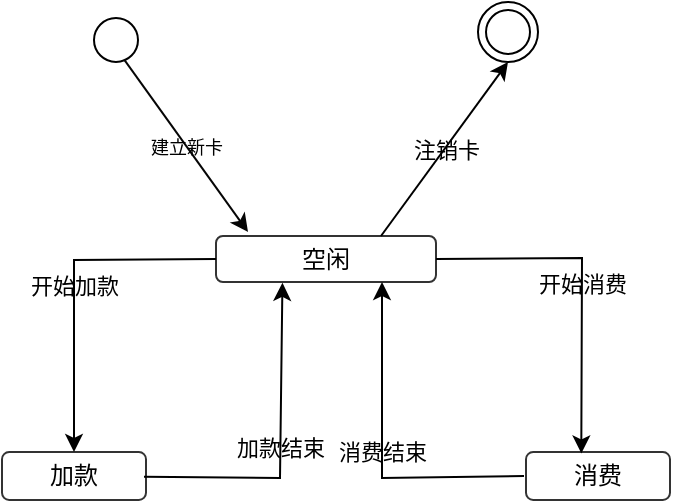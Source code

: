 <mxfile version="21.5.0" type="github">
  <diagram name="第 1 页" id="By2J_ZTg2xk1is92UNs1">
    <mxGraphModel dx="1187" dy="737" grid="0" gridSize="10" guides="1" tooltips="1" connect="1" arrows="1" fold="1" page="1" pageScale="1" pageWidth="827" pageHeight="1169" background="#FFFFFF" math="0" shadow="0">
      <root>
        <mxCell id="0" />
        <mxCell id="1" parent="0" />
        <mxCell id="WHVnq8BzN3QPJyqX11q_-1" value="" style="ellipse;html=1;shape=endState;" vertex="1" parent="1">
          <mxGeometry x="588" y="242" width="30" height="30" as="geometry" />
        </mxCell>
        <mxCell id="WHVnq8BzN3QPJyqX11q_-2" value="" style="ellipse;whiteSpace=wrap;html=1;aspect=fixed;" vertex="1" parent="1">
          <mxGeometry x="396" y="250" width="22" height="22" as="geometry" />
        </mxCell>
        <mxCell id="WHVnq8BzN3QPJyqX11q_-3" value="&lt;font color=&quot;#000000&quot;&gt;空闲&lt;/font&gt;" style="rounded=1;whiteSpace=wrap;html=1;arcSize=15;fillColor=none;strokeColor=#333333;" vertex="1" parent="1">
          <mxGeometry x="457" y="359" width="110" height="23" as="geometry" />
        </mxCell>
        <mxCell id="WHVnq8BzN3QPJyqX11q_-4" value="&lt;font color=&quot;#000000&quot;&gt;加款&lt;/font&gt;" style="rounded=1;whiteSpace=wrap;html=1;arcSize=15;fillColor=none;strokeColor=#333333;" vertex="1" parent="1">
          <mxGeometry x="350" y="467" width="72" height="24" as="geometry" />
        </mxCell>
        <mxCell id="WHVnq8BzN3QPJyqX11q_-5" value="&lt;font color=&quot;#000000&quot;&gt;消费&lt;/font&gt;" style="rounded=1;whiteSpace=wrap;html=1;arcSize=15;fillColor=none;strokeColor=#333333;" vertex="1" parent="1">
          <mxGeometry x="612" y="467" width="72" height="24" as="geometry" />
        </mxCell>
        <mxCell id="WHVnq8BzN3QPJyqX11q_-6" value="" style="endArrow=classic;html=1;rounded=0;exitX=0.682;exitY=0.94;exitDx=0;exitDy=0;exitPerimeter=0;strokeColor=#050505;" edge="1" parent="1" source="WHVnq8BzN3QPJyqX11q_-2">
          <mxGeometry relative="1" as="geometry">
            <mxPoint x="373" y="357" as="sourcePoint" />
            <mxPoint x="473" y="357" as="targetPoint" />
          </mxGeometry>
        </mxCell>
        <mxCell id="WHVnq8BzN3QPJyqX11q_-7" value="&lt;p style=&quot;line-height: 0%; font-size: 9px;&quot;&gt;&lt;font style=&quot;font-size: 9px;&quot;&gt;建立新卡&lt;/font&gt;&lt;/p&gt;" style="edgeLabel;resizable=0;html=1;align=center;verticalAlign=middle;labelBackgroundColor=none;fontColor=#000000;fontSize=6;" connectable="0" vertex="1" parent="WHVnq8BzN3QPJyqX11q_-6">
          <mxGeometry relative="1" as="geometry" />
        </mxCell>
        <mxCell id="WHVnq8BzN3QPJyqX11q_-20" value="" style="endArrow=classic;html=1;rounded=0;exitX=0;exitY=0.5;exitDx=0;exitDy=0;entryX=0.5;entryY=0;entryDx=0;entryDy=0;strokeColor=#000000;" edge="1" parent="1" source="WHVnq8BzN3QPJyqX11q_-3" target="WHVnq8BzN3QPJyqX11q_-4">
          <mxGeometry relative="1" as="geometry">
            <mxPoint x="337" y="431" as="sourcePoint" />
            <mxPoint x="437" y="431" as="targetPoint" />
            <Array as="points">
              <mxPoint x="386" y="371" />
            </Array>
          </mxGeometry>
        </mxCell>
        <mxCell id="WHVnq8BzN3QPJyqX11q_-21" value="开始加款" style="edgeLabel;resizable=0;html=1;align=center;verticalAlign=middle;fontColor=#000000;labelBackgroundColor=none;" connectable="0" vertex="1" parent="WHVnq8BzN3QPJyqX11q_-20">
          <mxGeometry relative="1" as="geometry" />
        </mxCell>
        <mxCell id="WHVnq8BzN3QPJyqX11q_-22" value="" style="endArrow=classic;html=1;rounded=0;strokeColor=#000000;entryX=0.302;entryY=1.018;entryDx=0;entryDy=0;entryPerimeter=0;" edge="1" parent="1" target="WHVnq8BzN3QPJyqX11q_-3">
          <mxGeometry relative="1" as="geometry">
            <mxPoint x="421" y="479.346" as="sourcePoint" />
            <mxPoint x="490.98" y="382.414" as="targetPoint" />
            <Array as="points">
              <mxPoint x="489" y="480" />
            </Array>
          </mxGeometry>
        </mxCell>
        <mxCell id="WHVnq8BzN3QPJyqX11q_-23" value="加款结束" style="edgeLabel;resizable=0;html=1;align=center;verticalAlign=middle;labelBackgroundColor=none;fontColor=#000000;" connectable="0" vertex="1" parent="WHVnq8BzN3QPJyqX11q_-22">
          <mxGeometry relative="1" as="geometry" />
        </mxCell>
        <mxCell id="WHVnq8BzN3QPJyqX11q_-25" value="" style="endArrow=classic;html=1;rounded=0;exitX=1;exitY=0.5;exitDx=0;exitDy=0;entryX=0.384;entryY=0.029;entryDx=0;entryDy=0;strokeColor=#000000;entryPerimeter=0;" edge="1" parent="1" source="WHVnq8BzN3QPJyqX11q_-3" target="WHVnq8BzN3QPJyqX11q_-5">
          <mxGeometry relative="1" as="geometry">
            <mxPoint x="467" y="381" as="sourcePoint" />
            <mxPoint x="396" y="477" as="targetPoint" />
            <Array as="points">
              <mxPoint x="640" y="370" />
            </Array>
          </mxGeometry>
        </mxCell>
        <mxCell id="WHVnq8BzN3QPJyqX11q_-26" value="开始消费" style="edgeLabel;resizable=0;html=1;align=center;verticalAlign=middle;fontColor=#000000;labelBackgroundColor=none;" connectable="0" vertex="1" parent="WHVnq8BzN3QPJyqX11q_-25">
          <mxGeometry relative="1" as="geometry" />
        </mxCell>
        <mxCell id="WHVnq8BzN3QPJyqX11q_-27" value="" style="endArrow=classic;html=1;rounded=0;strokeColor=#000000;exitX=0;exitY=0.5;exitDx=0;exitDy=0;" edge="1" parent="1">
          <mxGeometry relative="1" as="geometry">
            <mxPoint x="611" y="479" as="sourcePoint" />
            <mxPoint x="540" y="382" as="targetPoint" />
            <Array as="points">
              <mxPoint x="540" y="480" />
            </Array>
          </mxGeometry>
        </mxCell>
        <mxCell id="WHVnq8BzN3QPJyqX11q_-28" value="消费结束" style="edgeLabel;resizable=0;html=1;align=center;verticalAlign=middle;labelBackgroundColor=none;fontColor=#000000;" connectable="0" vertex="1" parent="WHVnq8BzN3QPJyqX11q_-27">
          <mxGeometry relative="1" as="geometry" />
        </mxCell>
        <mxCell id="WHVnq8BzN3QPJyqX11q_-29" value="" style="endArrow=classic;html=1;rounded=0;entryX=0.5;entryY=1;entryDx=0;entryDy=0;exitX=0.75;exitY=0;exitDx=0;exitDy=0;strokeColor=#000000;" edge="1" parent="1" source="WHVnq8BzN3QPJyqX11q_-3" target="WHVnq8BzN3QPJyqX11q_-1">
          <mxGeometry relative="1" as="geometry">
            <mxPoint x="337" y="392" as="sourcePoint" />
            <mxPoint x="437" y="392" as="targetPoint" />
          </mxGeometry>
        </mxCell>
        <mxCell id="WHVnq8BzN3QPJyqX11q_-30" value="注销卡" style="edgeLabel;resizable=0;html=1;align=center;verticalAlign=middle;labelBackgroundColor=none;fontColor=#000000;" connectable="0" vertex="1" parent="WHVnq8BzN3QPJyqX11q_-29">
          <mxGeometry relative="1" as="geometry" />
        </mxCell>
      </root>
    </mxGraphModel>
  </diagram>
</mxfile>

